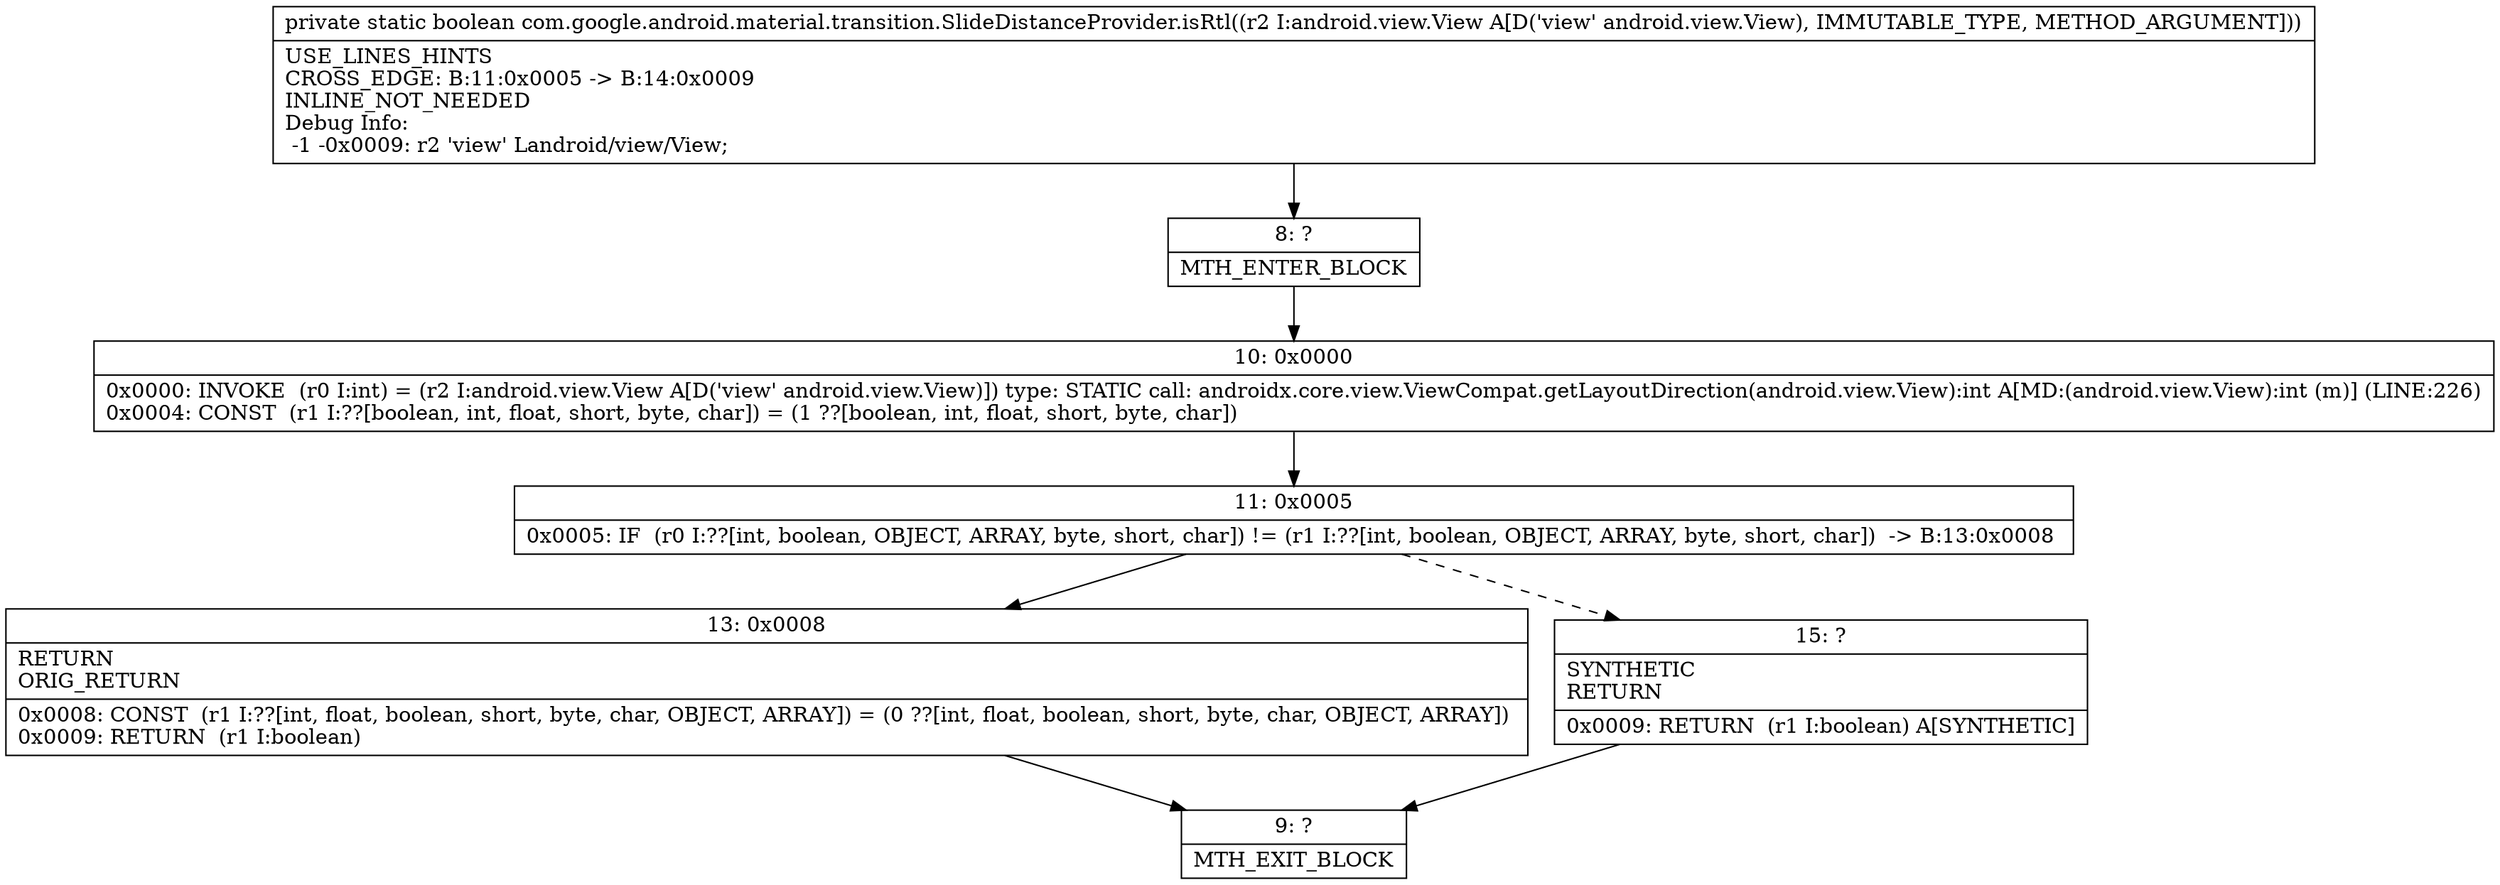 digraph "CFG forcom.google.android.material.transition.SlideDistanceProvider.isRtl(Landroid\/view\/View;)Z" {
Node_8 [shape=record,label="{8\:\ ?|MTH_ENTER_BLOCK\l}"];
Node_10 [shape=record,label="{10\:\ 0x0000|0x0000: INVOKE  (r0 I:int) = (r2 I:android.view.View A[D('view' android.view.View)]) type: STATIC call: androidx.core.view.ViewCompat.getLayoutDirection(android.view.View):int A[MD:(android.view.View):int (m)] (LINE:226)\l0x0004: CONST  (r1 I:??[boolean, int, float, short, byte, char]) = (1 ??[boolean, int, float, short, byte, char]) \l}"];
Node_11 [shape=record,label="{11\:\ 0x0005|0x0005: IF  (r0 I:??[int, boolean, OBJECT, ARRAY, byte, short, char]) != (r1 I:??[int, boolean, OBJECT, ARRAY, byte, short, char])  \-\> B:13:0x0008 \l}"];
Node_13 [shape=record,label="{13\:\ 0x0008|RETURN\lORIG_RETURN\l|0x0008: CONST  (r1 I:??[int, float, boolean, short, byte, char, OBJECT, ARRAY]) = (0 ??[int, float, boolean, short, byte, char, OBJECT, ARRAY]) \l0x0009: RETURN  (r1 I:boolean) \l}"];
Node_9 [shape=record,label="{9\:\ ?|MTH_EXIT_BLOCK\l}"];
Node_15 [shape=record,label="{15\:\ ?|SYNTHETIC\lRETURN\l|0x0009: RETURN  (r1 I:boolean) A[SYNTHETIC]\l}"];
MethodNode[shape=record,label="{private static boolean com.google.android.material.transition.SlideDistanceProvider.isRtl((r2 I:android.view.View A[D('view' android.view.View), IMMUTABLE_TYPE, METHOD_ARGUMENT]))  | USE_LINES_HINTS\lCROSS_EDGE: B:11:0x0005 \-\> B:14:0x0009\lINLINE_NOT_NEEDED\lDebug Info:\l  \-1 \-0x0009: r2 'view' Landroid\/view\/View;\l}"];
MethodNode -> Node_8;Node_8 -> Node_10;
Node_10 -> Node_11;
Node_11 -> Node_13;
Node_11 -> Node_15[style=dashed];
Node_13 -> Node_9;
Node_15 -> Node_9;
}

